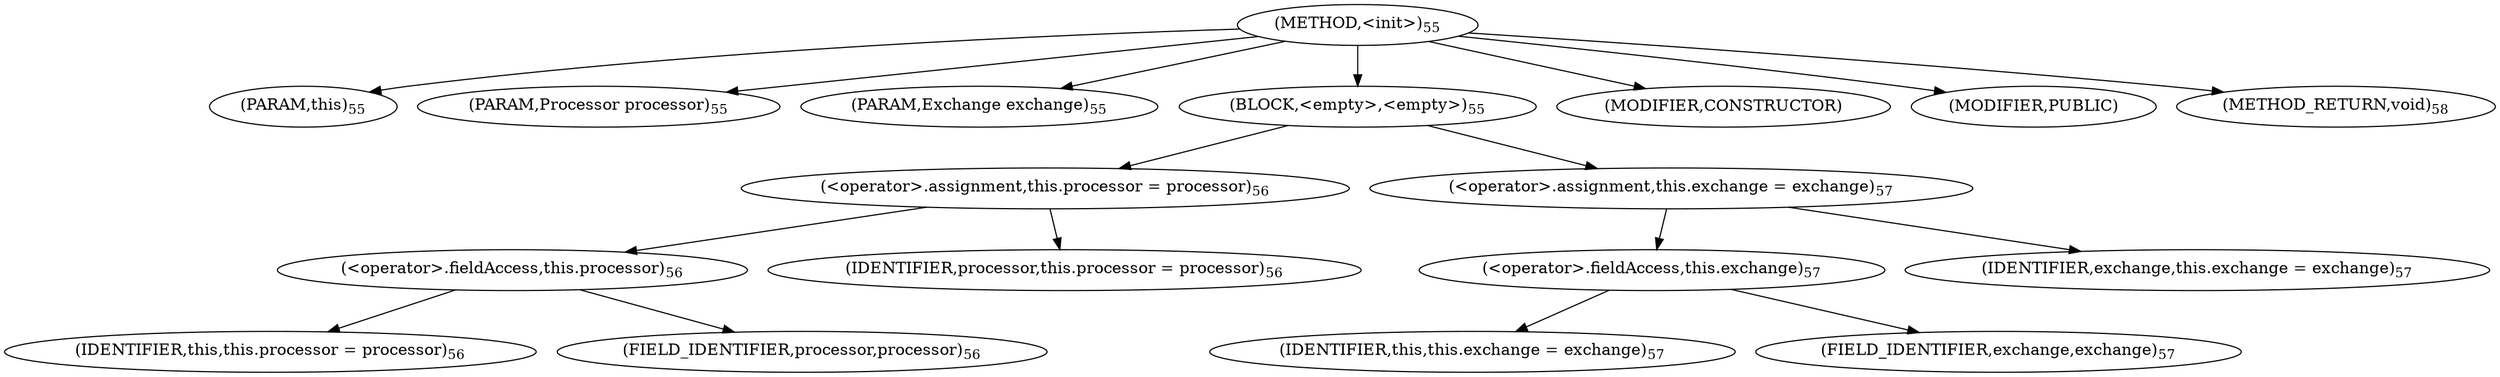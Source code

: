 digraph "&lt;init&gt;" {  
"87" [label = <(METHOD,&lt;init&gt;)<SUB>55</SUB>> ]
"4" [label = <(PARAM,this)<SUB>55</SUB>> ]
"88" [label = <(PARAM,Processor processor)<SUB>55</SUB>> ]
"89" [label = <(PARAM,Exchange exchange)<SUB>55</SUB>> ]
"90" [label = <(BLOCK,&lt;empty&gt;,&lt;empty&gt;)<SUB>55</SUB>> ]
"91" [label = <(&lt;operator&gt;.assignment,this.processor = processor)<SUB>56</SUB>> ]
"92" [label = <(&lt;operator&gt;.fieldAccess,this.processor)<SUB>56</SUB>> ]
"3" [label = <(IDENTIFIER,this,this.processor = processor)<SUB>56</SUB>> ]
"93" [label = <(FIELD_IDENTIFIER,processor,processor)<SUB>56</SUB>> ]
"94" [label = <(IDENTIFIER,processor,this.processor = processor)<SUB>56</SUB>> ]
"95" [label = <(&lt;operator&gt;.assignment,this.exchange = exchange)<SUB>57</SUB>> ]
"96" [label = <(&lt;operator&gt;.fieldAccess,this.exchange)<SUB>57</SUB>> ]
"5" [label = <(IDENTIFIER,this,this.exchange = exchange)<SUB>57</SUB>> ]
"97" [label = <(FIELD_IDENTIFIER,exchange,exchange)<SUB>57</SUB>> ]
"98" [label = <(IDENTIFIER,exchange,this.exchange = exchange)<SUB>57</SUB>> ]
"99" [label = <(MODIFIER,CONSTRUCTOR)> ]
"100" [label = <(MODIFIER,PUBLIC)> ]
"101" [label = <(METHOD_RETURN,void)<SUB>58</SUB>> ]
  "87" -> "4" 
  "87" -> "88" 
  "87" -> "89" 
  "87" -> "90" 
  "87" -> "99" 
  "87" -> "100" 
  "87" -> "101" 
  "90" -> "91" 
  "90" -> "95" 
  "91" -> "92" 
  "91" -> "94" 
  "92" -> "3" 
  "92" -> "93" 
  "95" -> "96" 
  "95" -> "98" 
  "96" -> "5" 
  "96" -> "97" 
}
